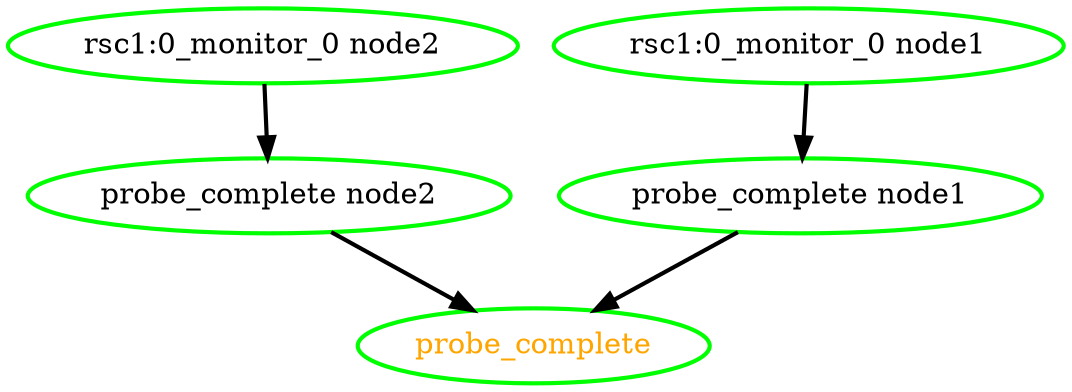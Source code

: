 digraph "g" {
"probe_complete node1" -> "probe_complete" [ style = bold]
"probe_complete node1" [ style=bold color="green" fontcolor="black" ]
"probe_complete node2" -> "probe_complete" [ style = bold]
"probe_complete node2" [ style=bold color="green" fontcolor="black" ]
"probe_complete" [ style=bold color="green" fontcolor="orange" ]
"rsc1:0_monitor_0 node1" -> "probe_complete node1" [ style = bold]
"rsc1:0_monitor_0 node1" [ style=bold color="green" fontcolor="black" ]
"rsc1:0_monitor_0 node2" -> "probe_complete node2" [ style = bold]
"rsc1:0_monitor_0 node2" [ style=bold color="green" fontcolor="black" ]
}
